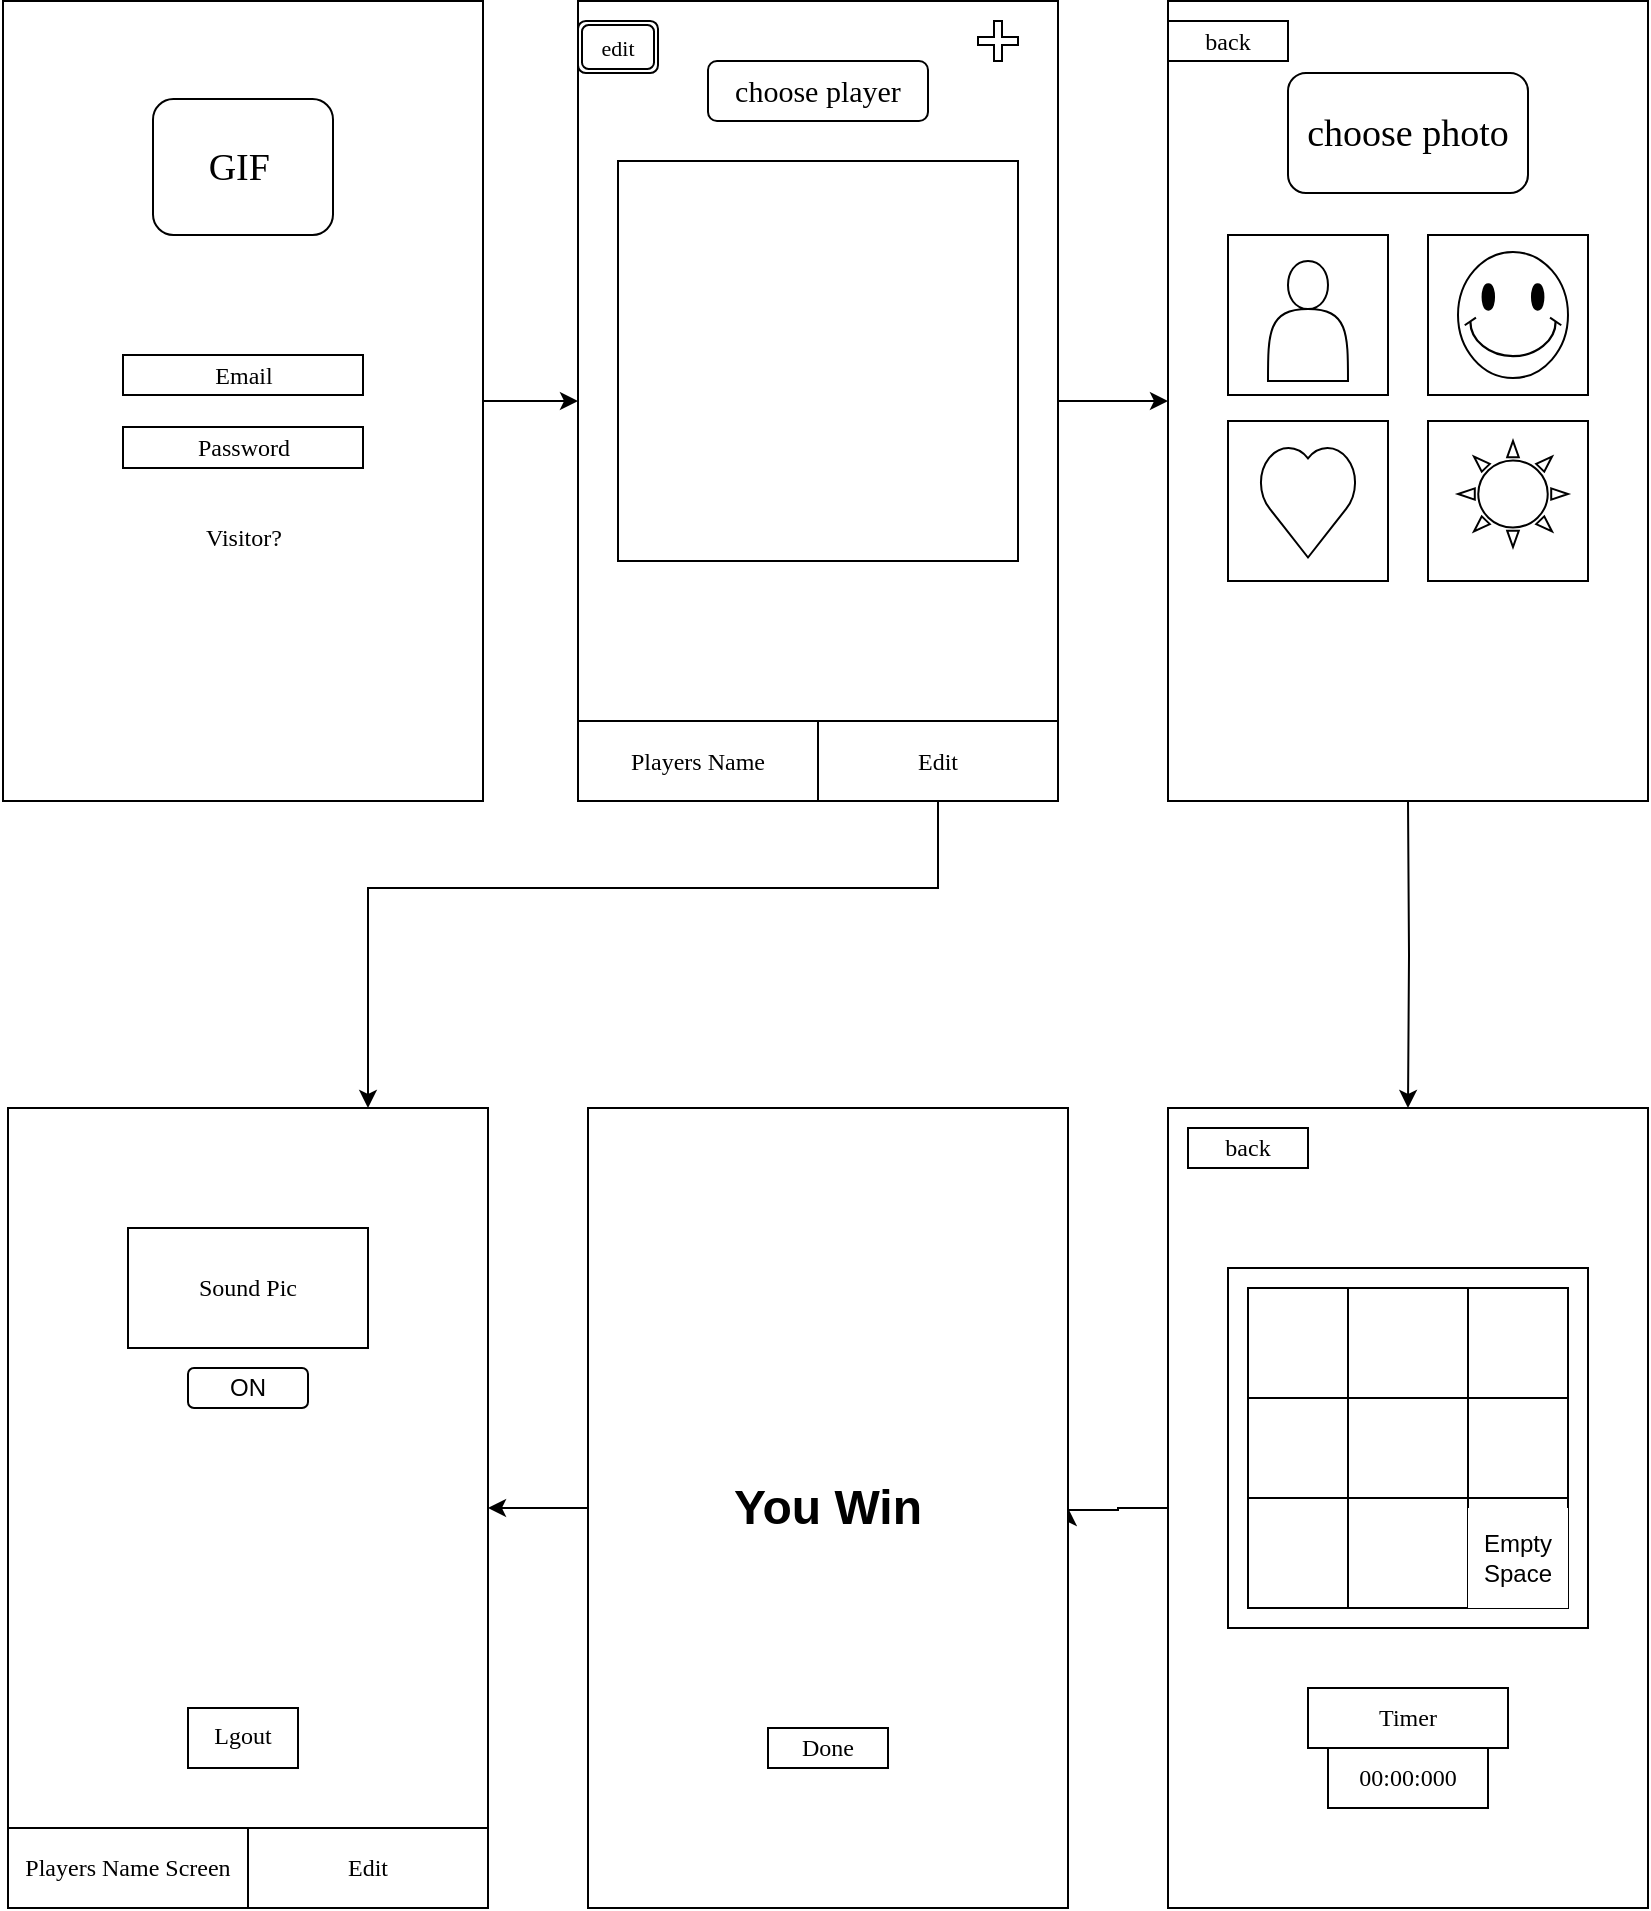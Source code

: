 <mxfile version="16.4.0" type="github">
  <diagram id="bXCmVAhOqQxk-IfF_nTX" name="Page-1">
    <mxGraphModel dx="1113" dy="759" grid="1" gridSize="10" guides="1" tooltips="1" connect="1" arrows="1" fold="1" page="1" pageScale="1" pageWidth="850" pageHeight="1100" background="#ffffff" math="0" shadow="0">
      <root>
        <mxCell id="0" />
        <mxCell id="1" parent="0" />
        <mxCell id="sR4LGj0wt4Ey-_lpG78B-58" style="edgeStyle=orthogonalEdgeStyle;rounded=0;orthogonalLoop=1;jettySize=auto;html=1;entryX=0.5;entryY=0;entryDx=0;entryDy=0;" parent="1" source="RPCJkML__g4kN3PDb_LN-3" target="sR4LGj0wt4Ey-_lpG78B-54" edge="1">
          <mxGeometry relative="1" as="geometry">
            <Array as="points">
              <mxPoint x="575" y="880" />
              <mxPoint x="575" y="881" />
              <mxPoint x="550" y="881" />
            </Array>
          </mxGeometry>
        </mxCell>
        <mxCell id="RPCJkML__g4kN3PDb_LN-3" value="" style="rounded=0;whiteSpace=wrap;html=1;direction=south;" parent="1" vertex="1">
          <mxGeometry x="600" y="680" width="240" height="400" as="geometry" />
        </mxCell>
        <mxCell id="RPCJkML__g4kN3PDb_LN-16" value="Image" style="whiteSpace=wrap;html=1;aspect=fixed;fontFamily=Comic Sans MS;fontSize=18;" parent="1" vertex="1">
          <mxGeometry x="630" y="760" width="180" height="180" as="geometry" />
        </mxCell>
        <mxCell id="RPCJkML__g4kN3PDb_LN-17" value="back" style="rounded=0;whiteSpace=wrap;html=1;fontFamily=Comic Sans MS;" parent="1" vertex="1">
          <mxGeometry x="610" y="690" width="60" height="20" as="geometry" />
        </mxCell>
        <mxCell id="RPCJkML__g4kN3PDb_LN-19" value="Timer" style="rounded=0;whiteSpace=wrap;html=1;fontFamily=Comic Sans MS;" parent="1" vertex="1">
          <mxGeometry x="670" y="970" width="100" height="30" as="geometry" />
        </mxCell>
        <mxCell id="sR4LGj0wt4Ey-_lpG78B-2" value="" style="rounded=0;whiteSpace=wrap;html=1;direction=south;" parent="1" vertex="1">
          <mxGeometry x="600" y="126.5" width="240" height="400" as="geometry" />
        </mxCell>
        <mxCell id="sR4LGj0wt4Ey-_lpG78B-59" style="edgeStyle=orthogonalEdgeStyle;rounded=0;orthogonalLoop=1;jettySize=auto;html=1;entryX=0;entryY=0.5;entryDx=0;entryDy=0;" parent="1" target="RPCJkML__g4kN3PDb_LN-3" edge="1">
          <mxGeometry relative="1" as="geometry">
            <mxPoint x="720" y="526.5" as="sourcePoint" />
          </mxGeometry>
        </mxCell>
        <mxCell id="sR4LGj0wt4Ey-_lpG78B-4" value="" style="whiteSpace=wrap;html=1;aspect=fixed;fontFamily=Courier New;" parent="1" vertex="1">
          <mxGeometry x="630" y="336.5" width="80" height="80" as="geometry" />
        </mxCell>
        <mxCell id="sR4LGj0wt4Ey-_lpG78B-5" value="" style="whiteSpace=wrap;html=1;aspect=fixed;fontFamily=Courier New;" parent="1" vertex="1">
          <mxGeometry x="730" y="243.5" width="80" height="80" as="geometry" />
        </mxCell>
        <mxCell id="sR4LGj0wt4Ey-_lpG78B-6" value="" style="whiteSpace=wrap;html=1;aspect=fixed;fontFamily=Courier New;" parent="1" vertex="1">
          <mxGeometry x="630" y="243.5" width="80" height="80" as="geometry" />
        </mxCell>
        <mxCell id="sR4LGj0wt4Ey-_lpG78B-7" value="" style="whiteSpace=wrap;html=1;aspect=fixed;fontFamily=Courier New;" parent="1" vertex="1">
          <mxGeometry x="730" y="336.5" width="80" height="80" as="geometry" />
        </mxCell>
        <mxCell id="sR4LGj0wt4Ey-_lpG78B-8" value="&lt;font style=&quot;font-size: 19px&quot; face=&quot;Comic Sans MS&quot;&gt;choose photo&lt;/font&gt;" style="rounded=1;whiteSpace=wrap;html=1;fontFamily=Courier New;fontSize=15;" parent="1" vertex="1">
          <mxGeometry x="660" y="162.5" width="120" height="60" as="geometry" />
        </mxCell>
        <mxCell id="sR4LGj0wt4Ey-_lpG78B-9" value="back" style="rounded=0;whiteSpace=wrap;html=1;fontFamily=Comic Sans MS;" parent="1" vertex="1">
          <mxGeometry x="600" y="136.5" width="60" height="20" as="geometry" />
        </mxCell>
        <mxCell id="sR4LGj0wt4Ey-_lpG78B-10" value="" style="shape=actor;whiteSpace=wrap;html=1;fontFamily=Courier New;" parent="1" vertex="1">
          <mxGeometry x="650" y="256.5" width="40" height="60" as="geometry" />
        </mxCell>
        <mxCell id="sR4LGj0wt4Ey-_lpG78B-11" value="" style="verticalLabelPosition=bottom;verticalAlign=top;html=1;shape=mxgraph.basic.smiley;labelBackgroundColor=#EA6B66;labelBorderColor=#EA6B66;fontFamily=Courier New;" parent="1" vertex="1">
          <mxGeometry x="745" y="252" width="55" height="63" as="geometry" />
        </mxCell>
        <mxCell id="sR4LGj0wt4Ey-_lpG78B-12" value="" style="verticalLabelPosition=bottom;verticalAlign=top;html=1;shape=mxgraph.basic.sun;labelBackgroundColor=#EA6B66;labelBorderColor=#EA6B66;fontFamily=Courier New;" parent="1" vertex="1">
          <mxGeometry x="745" y="346.5" width="55" height="53" as="geometry" />
        </mxCell>
        <mxCell id="sR4LGj0wt4Ey-_lpG78B-13" value="" style="verticalLabelPosition=bottom;verticalAlign=top;html=1;shape=mxgraph.basic.heart;labelBackgroundColor=#EA6B66;labelBorderColor=#EA6B66;fontFamily=Courier New;" parent="1" vertex="1">
          <mxGeometry x="645" y="348.25" width="50" height="56.5" as="geometry" />
        </mxCell>
        <mxCell id="sR4LGj0wt4Ey-_lpG78B-60" style="edgeStyle=orthogonalEdgeStyle;rounded=0;orthogonalLoop=1;jettySize=auto;html=1;entryX=0.5;entryY=1;entryDx=0;entryDy=0;" parent="1" source="sR4LGj0wt4Ey-_lpG78B-28" target="sR4LGj0wt4Ey-_lpG78B-36" edge="1">
          <mxGeometry relative="1" as="geometry" />
        </mxCell>
        <mxCell id="sR4LGj0wt4Ey-_lpG78B-28" value="" style="rounded=0;whiteSpace=wrap;html=1;direction=south;" parent="1" vertex="1">
          <mxGeometry x="17.5" y="126.5" width="240" height="400" as="geometry" />
        </mxCell>
        <mxCell id="sR4LGj0wt4Ey-_lpG78B-56" style="edgeStyle=orthogonalEdgeStyle;rounded=0;orthogonalLoop=1;jettySize=auto;html=1;entryX=0.5;entryY=1;entryDx=0;entryDy=0;" parent="1" source="sR4LGj0wt4Ey-_lpG78B-36" target="sR4LGj0wt4Ey-_lpG78B-2" edge="1">
          <mxGeometry relative="1" as="geometry">
            <mxPoint x="590" y="326.5" as="targetPoint" />
          </mxGeometry>
        </mxCell>
        <mxCell id="sR4LGj0wt4Ey-_lpG78B-36" value="" style="rounded=0;whiteSpace=wrap;html=1;direction=south;" parent="1" vertex="1">
          <mxGeometry x="305" y="126.5" width="240" height="400" as="geometry" />
        </mxCell>
        <mxCell id="sR4LGj0wt4Ey-_lpG78B-37" value="Players Name" style="rounded=0;whiteSpace=wrap;html=1;align=center;fontFamily=Comic Sans MS;" parent="1" vertex="1">
          <mxGeometry x="305" y="486.5" width="120" height="40" as="geometry" />
        </mxCell>
        <mxCell id="sR4LGj0wt4Ey-_lpG78B-38" value="&lt;font face=&quot;Comic Sans MS&quot; style=&quot;font-size: 15px&quot;&gt;choose player&lt;/font&gt;" style="rounded=1;whiteSpace=wrap;html=1;fontFamily=Courier New;" parent="1" vertex="1">
          <mxGeometry x="370" y="156.5" width="110" height="30" as="geometry" />
        </mxCell>
        <mxCell id="sR4LGj0wt4Ey-_lpG78B-39" value="" style="whiteSpace=wrap;html=1;aspect=fixed;fontFamily=Courier New;fontSize=25;align=left;verticalAlign=top;" parent="1" vertex="1">
          <mxGeometry x="325" y="206.5" width="200" height="200" as="geometry" />
        </mxCell>
        <mxCell id="sR4LGj0wt4Ey-_lpG78B-64" style="edgeStyle=orthogonalEdgeStyle;rounded=0;orthogonalLoop=1;jettySize=auto;html=1;entryX=0;entryY=0.25;entryDx=0;entryDy=0;" parent="1" source="sR4LGj0wt4Ey-_lpG78B-40" target="sR4LGj0wt4Ey-_lpG78B-45" edge="1">
          <mxGeometry relative="1" as="geometry">
            <Array as="points">
              <mxPoint x="485" y="570" />
              <mxPoint x="200" y="570" />
            </Array>
          </mxGeometry>
        </mxCell>
        <mxCell id="sR4LGj0wt4Ey-_lpG78B-40" value="Edit" style="rounded=0;whiteSpace=wrap;html=1;align=center;fontFamily=Comic Sans MS;" parent="1" vertex="1">
          <mxGeometry x="425" y="486.5" width="120" height="40" as="geometry" />
        </mxCell>
        <mxCell id="sR4LGj0wt4Ey-_lpG78B-41" value="" style="shape=cross;whiteSpace=wrap;html=1;labelBackgroundColor=#EA6B66;labelBorderColor=#EA6B66;fontFamily=Comic Sans MS;fontSize=25;fontColor=none;" parent="1" vertex="1">
          <mxGeometry x="505" y="136.5" width="20" height="20" as="geometry" />
        </mxCell>
        <mxCell id="sR4LGj0wt4Ey-_lpG78B-42" value="edit" style="shape=ext;double=1;rounded=1;whiteSpace=wrap;html=1;labelBackgroundColor=none;labelBorderColor=none;fontFamily=Comic Sans MS;fontSize=11;fontColor=none;" parent="1" vertex="1">
          <mxGeometry x="305" y="136.5" width="40" height="26" as="geometry" />
        </mxCell>
        <mxCell id="sR4LGj0wt4Ey-_lpG78B-44" value="&lt;font face=&quot;Comic Sans MS&quot;&gt;&lt;span style=&quot;font-size: 19px&quot;&gt;GIF&amp;nbsp;&lt;/span&gt;&lt;/font&gt;" style="rounded=1;whiteSpace=wrap;html=1;fontFamily=Courier New;fontSize=15;" parent="1" vertex="1">
          <mxGeometry x="92.5" y="175.5" width="90" height="68" as="geometry" />
        </mxCell>
        <mxCell id="sR4LGj0wt4Ey-_lpG78B-45" value="" style="rounded=0;whiteSpace=wrap;html=1;direction=south;" parent="1" vertex="1">
          <mxGeometry x="20" y="680" width="240" height="400" as="geometry" />
        </mxCell>
        <mxCell id="sR4LGj0wt4Ey-_lpG78B-46" value="" style="rounded=0;whiteSpace=wrap;html=1;" parent="1" vertex="1">
          <mxGeometry x="20" y="1040" width="240" height="40" as="geometry" />
        </mxCell>
        <mxCell id="sR4LGj0wt4Ey-_lpG78B-47" value="Sound Pic" style="rounded=0;whiteSpace=wrap;html=1;fontFamily=Comic Sans MS;" parent="1" vertex="1">
          <mxGeometry x="80" y="740" width="120" height="60" as="geometry" />
        </mxCell>
        <mxCell id="sR4LGj0wt4Ey-_lpG78B-48" value="Lgout" style="rounded=0;whiteSpace=wrap;html=1;fontFamily=Comic Sans MS;verticalAlign=top;" parent="1" vertex="1">
          <mxGeometry x="110" y="980" width="55" height="30" as="geometry" />
        </mxCell>
        <mxCell id="sR4LGj0wt4Ey-_lpG78B-49" value="&lt;font&gt;Edit&lt;/font&gt;" style="rounded=0;whiteSpace=wrap;html=1;align=center;fontFamily=Comic Sans MS;" parent="1" vertex="1">
          <mxGeometry x="140" y="1040" width="120" height="40" as="geometry" />
        </mxCell>
        <mxCell id="sR4LGj0wt4Ey-_lpG78B-50" value="&lt;font&gt;Players Name Screen&lt;/font&gt;" style="rounded=0;whiteSpace=wrap;html=1;align=center;fontFamily=Comic Sans MS;" parent="1" vertex="1">
          <mxGeometry x="20" y="1040" width="120" height="40" as="geometry" />
        </mxCell>
        <mxCell id="sR4LGj0wt4Ey-_lpG78B-51" value="ON" style="rounded=1;whiteSpace=wrap;html=1;" parent="1" vertex="1">
          <mxGeometry x="110" y="810" width="60" height="20" as="geometry" />
        </mxCell>
        <mxCell id="sR4LGj0wt4Ey-_lpG78B-61" style="edgeStyle=orthogonalEdgeStyle;rounded=0;orthogonalLoop=1;jettySize=auto;html=1;entryX=0.5;entryY=0;entryDx=0;entryDy=0;" parent="1" source="sR4LGj0wt4Ey-_lpG78B-54" target="sR4LGj0wt4Ey-_lpG78B-45" edge="1">
          <mxGeometry relative="1" as="geometry" />
        </mxCell>
        <mxCell id="sR4LGj0wt4Ey-_lpG78B-54" value="&lt;h1&gt;You Win&lt;/h1&gt;" style="rounded=0;whiteSpace=wrap;html=1;direction=south;" parent="1" vertex="1">
          <mxGeometry x="310" y="680" width="240" height="400" as="geometry" />
        </mxCell>
        <mxCell id="sR4LGj0wt4Ey-_lpG78B-65" value="00:00:000" style="rounded=0;whiteSpace=wrap;html=1;fontFamily=Comic Sans MS;" parent="1" vertex="1">
          <mxGeometry x="680" y="1000" width="80" height="30" as="geometry" />
        </mxCell>
        <mxCell id="sR4LGj0wt4Ey-_lpG78B-67" value="Done" style="rounded=0;whiteSpace=wrap;html=1;fontFamily=Comic Sans MS;" parent="1" vertex="1">
          <mxGeometry x="400" y="990" width="60" height="20" as="geometry" />
        </mxCell>
        <mxCell id="sR4LGj0wt4Ey-_lpG78B-68" value="Email" style="rounded=0;whiteSpace=wrap;html=1;fontFamily=Comic Sans MS;" parent="1" vertex="1">
          <mxGeometry x="77.5" y="303.5" width="120" height="20" as="geometry" />
        </mxCell>
        <mxCell id="sR4LGj0wt4Ey-_lpG78B-69" value="Password" style="rounded=0;whiteSpace=wrap;html=1;fontFamily=Comic Sans MS;" parent="1" vertex="1">
          <mxGeometry x="77.5" y="339.5" width="120" height="20.5" as="geometry" />
        </mxCell>
        <mxCell id="sR4LGj0wt4Ey-_lpG78B-70" value="Visitor?" style="rounded=0;whiteSpace=wrap;html=1;fontFamily=Comic Sans MS;strokeColor=none;" parent="1" vertex="1">
          <mxGeometry x="97.5" y="384.75" width="80" height="20" as="geometry" />
        </mxCell>
        <mxCell id="X1IzB-OjvYEuGOUOn-V4-1" value="" style="whiteSpace=wrap;html=1;aspect=fixed;fontFamily=Courier New;fontSize=25;align=left;verticalAlign=top;" vertex="1" parent="1">
          <mxGeometry x="640" y="770" width="160" height="160" as="geometry" />
        </mxCell>
        <mxCell id="X1IzB-OjvYEuGOUOn-V4-4" value="" style="rounded=0;whiteSpace=wrap;html=1;" vertex="1" parent="1">
          <mxGeometry x="690" y="770" width="60" height="160" as="geometry" />
        </mxCell>
        <mxCell id="X1IzB-OjvYEuGOUOn-V4-5" value="" style="rounded=0;whiteSpace=wrap;html=1;" vertex="1" parent="1">
          <mxGeometry x="640" y="825" width="50" height="50" as="geometry" />
        </mxCell>
        <mxCell id="X1IzB-OjvYEuGOUOn-V4-7" value="" style="rounded=0;whiteSpace=wrap;html=1;" vertex="1" parent="1">
          <mxGeometry x="690" y="825" width="60" height="50" as="geometry" />
        </mxCell>
        <mxCell id="X1IzB-OjvYEuGOUOn-V4-8" value="" style="rounded=0;whiteSpace=wrap;html=1;" vertex="1" parent="1">
          <mxGeometry x="750" y="825" width="50" height="50" as="geometry" />
        </mxCell>
        <mxCell id="X1IzB-OjvYEuGOUOn-V4-9" value="Empty Space" style="rounded=0;whiteSpace=wrap;html=1;strokeColor=none;" vertex="1" parent="1">
          <mxGeometry x="750" y="880" width="50" height="50" as="geometry" />
        </mxCell>
      </root>
    </mxGraphModel>
  </diagram>
</mxfile>
